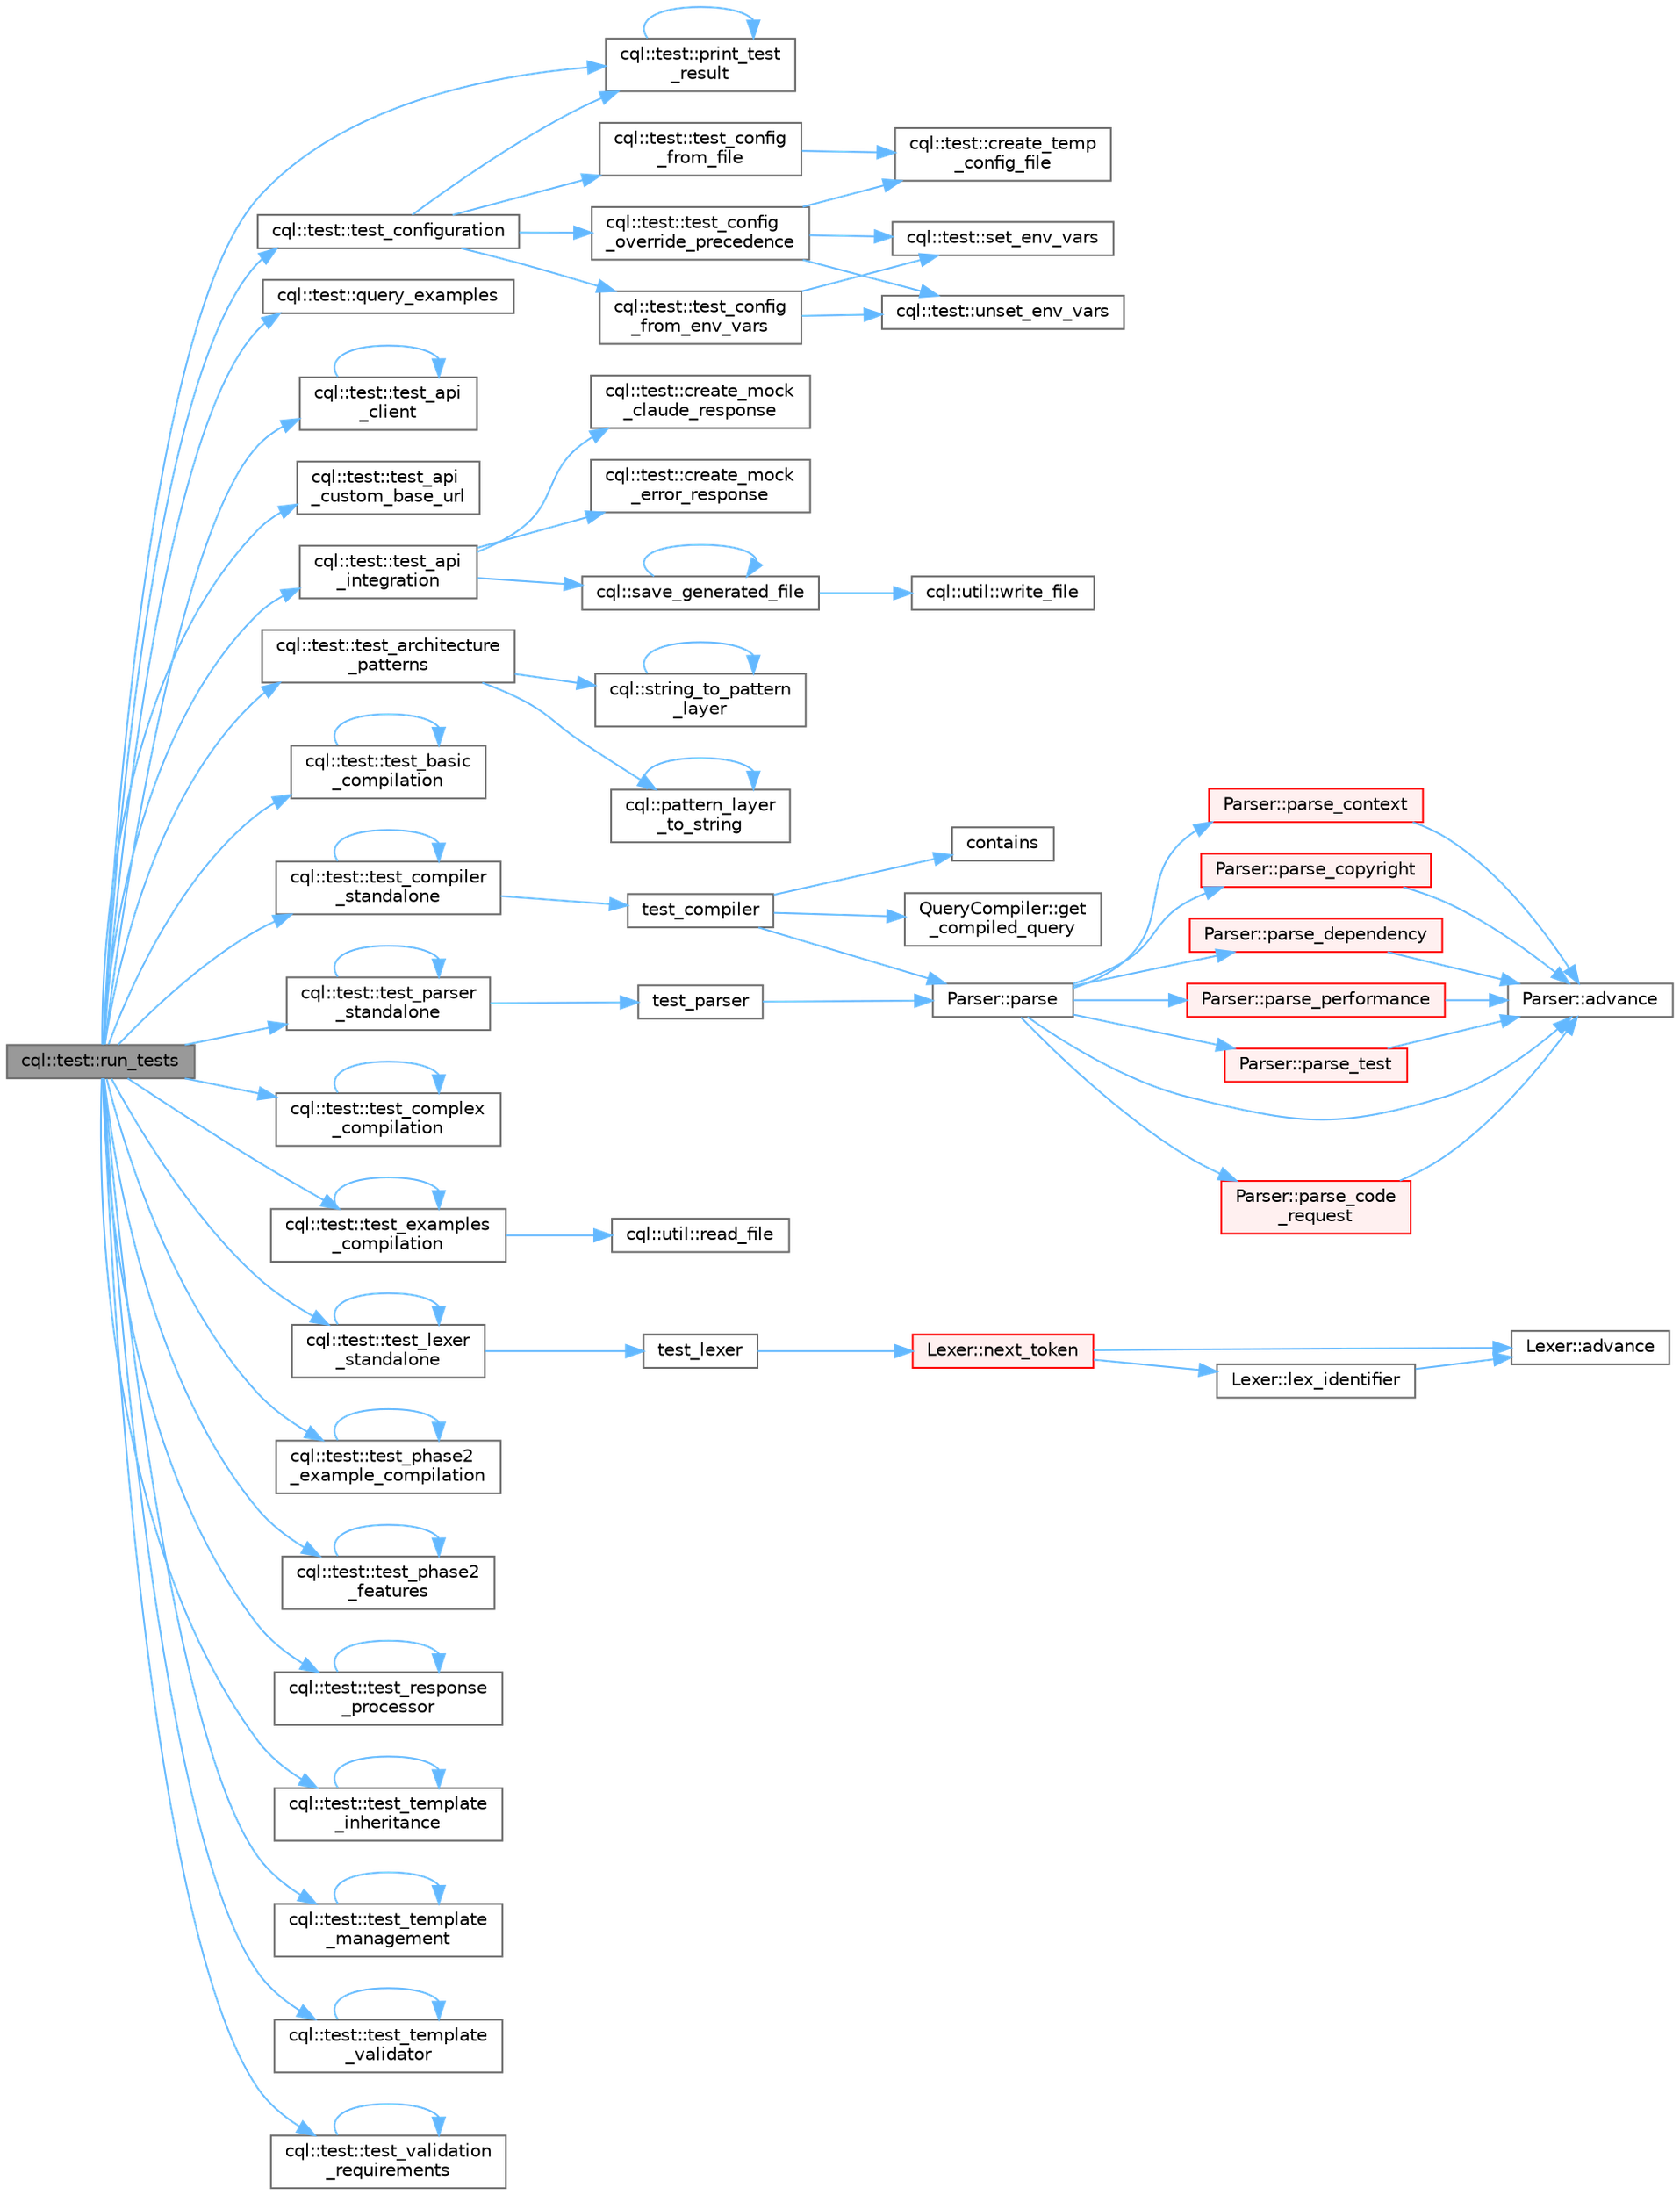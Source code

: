 digraph "cql::test::run_tests"
{
 // INTERACTIVE_SVG=YES
 // LATEX_PDF_SIZE
  bgcolor="transparent";
  edge [fontname=Helvetica,fontsize=10,labelfontname=Helvetica,labelfontsize=10];
  node [fontname=Helvetica,fontsize=10,shape=box,height=0.2,width=0.4];
  rankdir="LR";
  Node1 [id="Node000001",label="cql::test::run_tests",height=0.2,width=0.4,color="gray40", fillcolor="grey60", style="filled", fontcolor="black",tooltip=" "];
  Node1 -> Node2 [id="edge1_Node000001_Node000002",color="steelblue1",style="solid",tooltip=" "];
  Node2 [id="Node000002",label="cql::test::print_test\l_result",height=0.2,width=0.4,color="grey40", fillcolor="white", style="filled",URL="$namespacecql_1_1test.html#aba09c88300fea957163e098f7b117f07",tooltip=" "];
  Node2 -> Node2 [id="edge2_Node000002_Node000002",color="steelblue1",style="solid",tooltip=" "];
  Node1 -> Node3 [id="edge3_Node000001_Node000003",color="steelblue1",style="solid",tooltip=" "];
  Node3 [id="Node000003",label="cql::test::query_examples",height=0.2,width=0.4,color="grey40", fillcolor="white", style="filled",URL="$namespacecql_1_1test.html#a8ead7e5fd2de1c591d4be5ee1227875f",tooltip=" "];
  Node1 -> Node4 [id="edge4_Node000001_Node000004",color="steelblue1",style="solid",tooltip=" "];
  Node4 [id="Node000004",label="cql::test::test_api\l_client",height=0.2,width=0.4,color="grey40", fillcolor="white", style="filled",URL="$namespacecql_1_1test.html#a8d0ee116fa4cefc9bbda617b6a9e1414",tooltip=" "];
  Node4 -> Node4 [id="edge5_Node000004_Node000004",color="steelblue1",style="solid",tooltip=" "];
  Node1 -> Node5 [id="edge6_Node000001_Node000005",color="steelblue1",style="solid",tooltip=" "];
  Node5 [id="Node000005",label="cql::test::test_api\l_custom_base_url",height=0.2,width=0.4,color="grey40", fillcolor="white", style="filled",URL="$namespacecql_1_1test.html#a01aa2de036ef38de0b75ae4e799c8212",tooltip="Test for ApiClient with custom base URL support."];
  Node1 -> Node6 [id="edge7_Node000001_Node000006",color="steelblue1",style="solid",tooltip=" "];
  Node6 [id="Node000006",label="cql::test::test_api\l_integration",height=0.2,width=0.4,color="grey40", fillcolor="white", style="filled",URL="$namespacecql_1_1test.html#a1fdf1208f8e0380164cc49d0366b0e28",tooltip="Integration test for ApiClient and ResponseProcessor with a mock server."];
  Node6 -> Node7 [id="edge8_Node000006_Node000007",color="steelblue1",style="solid",tooltip=" "];
  Node7 [id="Node000007",label="cql::test::create_mock\l_claude_response",height=0.2,width=0.4,color="grey40", fillcolor="white", style="filled",URL="$namespacecql_1_1test.html#ab167e6484957b0f12f26c281c4437ec9",tooltip=" "];
  Node6 -> Node8 [id="edge9_Node000006_Node000008",color="steelblue1",style="solid",tooltip=" "];
  Node8 [id="Node000008",label="cql::test::create_mock\l_error_response",height=0.2,width=0.4,color="grey40", fillcolor="white", style="filled",URL="$namespacecql_1_1test.html#aaeb1e8cc81d93e5eb90f36330286c03e",tooltip=" "];
  Node6 -> Node9 [id="edge10_Node000006_Node000009",color="steelblue1",style="solid",tooltip=" "];
  Node9 [id="Node000009",label="cql::save_generated_file",height=0.2,width=0.4,color="grey40", fillcolor="white", style="filled",URL="$namespacecql.html#adf99c8a0ad539b1c9ec49e7744ea7468",tooltip=" "];
  Node9 -> Node9 [id="edge11_Node000009_Node000009",color="steelblue1",style="solid",tooltip=" "];
  Node9 -> Node10 [id="edge12_Node000009_Node000010",color="steelblue1",style="solid",tooltip=" "];
  Node10 [id="Node000010",label="cql::util::write_file",height=0.2,width=0.4,color="grey40", fillcolor="white", style="filled",URL="$namespacecql_1_1util.html#a61d0a7a06eb7c79b61f04c06e79dcd87",tooltip=" "];
  Node1 -> Node11 [id="edge13_Node000001_Node000011",color="steelblue1",style="solid",tooltip=" "];
  Node11 [id="Node000011",label="cql::test::test_architecture\l_patterns",height=0.2,width=0.4,color="grey40", fillcolor="white", style="filled",URL="$namespacecql_1_1test.html#abe15658c221a524eab5af9b0a7b8f501",tooltip=" "];
  Node11 -> Node12 [id="edge14_Node000011_Node000012",color="steelblue1",style="solid",tooltip=" "];
  Node12 [id="Node000012",label="cql::pattern_layer\l_to_string",height=0.2,width=0.4,color="grey40", fillcolor="white", style="filled",URL="$namespacecql.html#a95a29083e0bcb55425fb7cfb9ba739b5",tooltip=" "];
  Node12 -> Node12 [id="edge15_Node000012_Node000012",color="steelblue1",style="solid",tooltip=" "];
  Node11 -> Node13 [id="edge16_Node000011_Node000013",color="steelblue1",style="solid",tooltip=" "];
  Node13 [id="Node000013",label="cql::string_to_pattern\l_layer",height=0.2,width=0.4,color="grey40", fillcolor="white", style="filled",URL="$namespacecql.html#a6e34c13dadfba3d307eae4862a24966f",tooltip=" "];
  Node13 -> Node13 [id="edge17_Node000013_Node000013",color="steelblue1",style="solid",tooltip=" "];
  Node1 -> Node14 [id="edge18_Node000001_Node000014",color="steelblue1",style="solid",tooltip=" "];
  Node14 [id="Node000014",label="cql::test::test_basic\l_compilation",height=0.2,width=0.4,color="grey40", fillcolor="white", style="filled",URL="$namespacecql_1_1test.html#a5b4e3fb09e74ae613e300189cb44d1ab",tooltip=" "];
  Node14 -> Node14 [id="edge19_Node000014_Node000014",color="steelblue1",style="solid",tooltip=" "];
  Node1 -> Node15 [id="edge20_Node000001_Node000015",color="steelblue1",style="solid",tooltip=" "];
  Node15 [id="Node000015",label="cql::test::test_compiler\l_standalone",height=0.2,width=0.4,color="grey40", fillcolor="white", style="filled",URL="$namespacecql_1_1test.html#ad872f4be99d69d5bee302087794169df",tooltip=" "];
  Node15 -> Node16 [id="edge21_Node000015_Node000016",color="steelblue1",style="solid",tooltip=" "];
  Node16 [id="Node000016",label="test_compiler",height=0.2,width=0.4,color="grey40", fillcolor="white", style="filled",URL="$cql_8cpp.html#a4156c4e4f50367154ea9cd96577efe13",tooltip=" "];
  Node16 -> Node17 [id="edge22_Node000016_Node000017",color="steelblue1",style="solid",tooltip=" "];
  Node17 [id="Node000017",label="contains",height=0.2,width=0.4,color="grey40", fillcolor="white", style="filled",URL="$cql_8cpp.html#abefbe64c8b86052717827df9574199de",tooltip=" "];
  Node16 -> Node18 [id="edge23_Node000016_Node000018",color="steelblue1",style="solid",tooltip=" "];
  Node18 [id="Node000018",label="QueryCompiler::get\l_compiled_query",height=0.2,width=0.4,color="grey40", fillcolor="white", style="filled",URL="$class_query_compiler.html#a1388810fdc7a7baea96dc14446350d7f",tooltip=" "];
  Node16 -> Node19 [id="edge24_Node000016_Node000019",color="steelblue1",style="solid",tooltip=" "];
  Node19 [id="Node000019",label="Parser::parse",height=0.2,width=0.4,color="grey40", fillcolor="white", style="filled",URL="$class_parser.html#a5bb9e2439834d492b5bf186fec35ff3e",tooltip=" "];
  Node19 -> Node20 [id="edge25_Node000019_Node000020",color="steelblue1",style="solid",tooltip=" "];
  Node20 [id="Node000020",label="Parser::advance",height=0.2,width=0.4,color="grey40", fillcolor="white", style="filled",URL="$class_parser.html#add1eddb7d0c761330d9a90a08638a762",tooltip=" "];
  Node19 -> Node21 [id="edge26_Node000019_Node000021",color="steelblue1",style="solid",tooltip=" "];
  Node21 [id="Node000021",label="Parser::parse_code\l_request",height=0.2,width=0.4,color="red", fillcolor="#FFF0F0", style="filled",URL="$class_parser.html#a5c664ca81f7065fc0a8eb9763da29bb8",tooltip=" "];
  Node21 -> Node20 [id="edge27_Node000021_Node000020",color="steelblue1",style="solid",tooltip=" "];
  Node19 -> Node24 [id="edge28_Node000019_Node000024",color="steelblue1",style="solid",tooltip=" "];
  Node24 [id="Node000024",label="Parser::parse_context",height=0.2,width=0.4,color="red", fillcolor="#FFF0F0", style="filled",URL="$class_parser.html#ad9bf18edcaded14fa81e8b510a1d18a0",tooltip=" "];
  Node24 -> Node20 [id="edge29_Node000024_Node000020",color="steelblue1",style="solid",tooltip=" "];
  Node19 -> Node25 [id="edge30_Node000019_Node000025",color="steelblue1",style="solid",tooltip=" "];
  Node25 [id="Node000025",label="Parser::parse_copyright",height=0.2,width=0.4,color="red", fillcolor="#FFF0F0", style="filled",URL="$class_parser.html#a54d829f3e12cd2252095aec80168308a",tooltip=" "];
  Node25 -> Node20 [id="edge31_Node000025_Node000020",color="steelblue1",style="solid",tooltip=" "];
  Node19 -> Node26 [id="edge32_Node000019_Node000026",color="steelblue1",style="solid",tooltip=" "];
  Node26 [id="Node000026",label="Parser::parse_dependency",height=0.2,width=0.4,color="red", fillcolor="#FFF0F0", style="filled",URL="$class_parser.html#af2772a020de828eadc2b366c9e14f93c",tooltip=" "];
  Node26 -> Node20 [id="edge33_Node000026_Node000020",color="steelblue1",style="solid",tooltip=" "];
  Node19 -> Node27 [id="edge34_Node000019_Node000027",color="steelblue1",style="solid",tooltip=" "];
  Node27 [id="Node000027",label="Parser::parse_performance",height=0.2,width=0.4,color="red", fillcolor="#FFF0F0", style="filled",URL="$class_parser.html#a5ef46cced24a5b30aa81e6155f74ed1e",tooltip=" "];
  Node27 -> Node20 [id="edge35_Node000027_Node000020",color="steelblue1",style="solid",tooltip=" "];
  Node19 -> Node28 [id="edge36_Node000019_Node000028",color="steelblue1",style="solid",tooltip=" "];
  Node28 [id="Node000028",label="Parser::parse_test",height=0.2,width=0.4,color="red", fillcolor="#FFF0F0", style="filled",URL="$class_parser.html#a2438151ab55251ef4ec963b1c12ecf8f",tooltip=" "];
  Node28 -> Node20 [id="edge37_Node000028_Node000020",color="steelblue1",style="solid",tooltip=" "];
  Node15 -> Node15 [id="edge38_Node000015_Node000015",color="steelblue1",style="solid",tooltip=" "];
  Node1 -> Node29 [id="edge39_Node000001_Node000029",color="steelblue1",style="solid",tooltip=" "];
  Node29 [id="Node000029",label="cql::test::test_complex\l_compilation",height=0.2,width=0.4,color="grey40", fillcolor="white", style="filled",URL="$namespacecql_1_1test.html#a90642b355959edf27a726f97d5ef46b8",tooltip=" "];
  Node29 -> Node29 [id="edge40_Node000029_Node000029",color="steelblue1",style="solid",tooltip=" "];
  Node1 -> Node30 [id="edge41_Node000001_Node000030",color="steelblue1",style="solid",tooltip=" "];
  Node30 [id="Node000030",label="cql::test::test_configuration",height=0.2,width=0.4,color="grey40", fillcolor="white", style="filled",URL="$namespacecql_1_1test.html#a0a952cfd3057f0fc750bd61f979e13d8",tooltip="Run all configuration tests."];
  Node30 -> Node2 [id="edge42_Node000030_Node000002",color="steelblue1",style="solid",tooltip=" "];
  Node30 -> Node31 [id="edge43_Node000030_Node000031",color="steelblue1",style="solid",tooltip=" "];
  Node31 [id="Node000031",label="cql::test::test_config\l_from_env_vars",height=0.2,width=0.4,color="grey40", fillcolor="white", style="filled",URL="$namespacecql_1_1test.html#ae42f8076307c597a891d59d96109ea47",tooltip="Test loading configuration from environment variables."];
  Node31 -> Node32 [id="edge44_Node000031_Node000032",color="steelblue1",style="solid",tooltip=" "];
  Node32 [id="Node000032",label="cql::test::set_env_vars",height=0.2,width=0.4,color="grey40", fillcolor="white", style="filled",URL="$namespacecql_1_1test.html#a6546a58994b858292ead6dcd2336cc63",tooltip="Helper function to set environment variables."];
  Node31 -> Node33 [id="edge45_Node000031_Node000033",color="steelblue1",style="solid",tooltip=" "];
  Node33 [id="Node000033",label="cql::test::unset_env_vars",height=0.2,width=0.4,color="grey40", fillcolor="white", style="filled",URL="$namespacecql_1_1test.html#a2181f19597ee7f23b09f1e36602fe530",tooltip="Helper function to unset environment variables."];
  Node30 -> Node34 [id="edge46_Node000030_Node000034",color="steelblue1",style="solid",tooltip=" "];
  Node34 [id="Node000034",label="cql::test::test_config\l_from_file",height=0.2,width=0.4,color="grey40", fillcolor="white", style="filled",URL="$namespacecql_1_1test.html#a114277eb91868971468d8b37da554727",tooltip="Test loading configuration from a config file."];
  Node34 -> Node35 [id="edge47_Node000034_Node000035",color="steelblue1",style="solid",tooltip=" "];
  Node35 [id="Node000035",label="cql::test::create_temp\l_config_file",height=0.2,width=0.4,color="grey40", fillcolor="white", style="filled",URL="$namespacecql_1_1test.html#a3cc63eb07ca141024a925b1a7854b541",tooltip="Helper function to create a temporary config file."];
  Node30 -> Node36 [id="edge48_Node000030_Node000036",color="steelblue1",style="solid",tooltip=" "];
  Node36 [id="Node000036",label="cql::test::test_config\l_override_precedence",height=0.2,width=0.4,color="grey40", fillcolor="white", style="filled",URL="$namespacecql_1_1test.html#ae6c3559f462def1cb5b12ec532ce6f29",tooltip="Test configuration override precedence (env vars should override file values)"];
  Node36 -> Node35 [id="edge49_Node000036_Node000035",color="steelblue1",style="solid",tooltip=" "];
  Node36 -> Node32 [id="edge50_Node000036_Node000032",color="steelblue1",style="solid",tooltip=" "];
  Node36 -> Node33 [id="edge51_Node000036_Node000033",color="steelblue1",style="solid",tooltip=" "];
  Node1 -> Node37 [id="edge52_Node000001_Node000037",color="steelblue1",style="solid",tooltip=" "];
  Node37 [id="Node000037",label="cql::test::test_examples\l_compilation",height=0.2,width=0.4,color="grey40", fillcolor="white", style="filled",URL="$namespacecql_1_1test.html#a66fde246b8db49634d15d14e2719b4bb",tooltip=" "];
  Node37 -> Node38 [id="edge53_Node000037_Node000038",color="steelblue1",style="solid",tooltip=" "];
  Node38 [id="Node000038",label="cql::util::read_file",height=0.2,width=0.4,color="grey40", fillcolor="white", style="filled",URL="$namespacecql_1_1util.html#a67627b43a128d9b6dd939fc3efdc16c7",tooltip=" "];
  Node37 -> Node37 [id="edge54_Node000037_Node000037",color="steelblue1",style="solid",tooltip=" "];
  Node1 -> Node39 [id="edge55_Node000001_Node000039",color="steelblue1",style="solid",tooltip=" "];
  Node39 [id="Node000039",label="cql::test::test_lexer\l_standalone",height=0.2,width=0.4,color="grey40", fillcolor="white", style="filled",URL="$namespacecql_1_1test.html#a0ad5c4ab842cb246ab7de609a56d4759",tooltip=" "];
  Node39 -> Node40 [id="edge56_Node000039_Node000040",color="steelblue1",style="solid",tooltip=" "];
  Node40 [id="Node000040",label="test_lexer",height=0.2,width=0.4,color="grey40", fillcolor="white", style="filled",URL="$cql_8cpp.html#a8bc8613bb28b43dafbb3f96e2d1e3560",tooltip=" "];
  Node40 -> Node41 [id="edge57_Node000040_Node000041",color="steelblue1",style="solid",tooltip=" "];
  Node41 [id="Node000041",label="Lexer::next_token",height=0.2,width=0.4,color="red", fillcolor="#FFF0F0", style="filled",URL="$class_lexer.html#af3512c0a04c13c2a5324bee3ab330349",tooltip=" "];
  Node41 -> Node42 [id="edge58_Node000041_Node000042",color="steelblue1",style="solid",tooltip=" "];
  Node42 [id="Node000042",label="Lexer::advance",height=0.2,width=0.4,color="grey40", fillcolor="white", style="filled",URL="$class_lexer.html#ae75fc1b2d0eb0ed52dbe15f41279e975",tooltip=" "];
  Node41 -> Node43 [id="edge59_Node000041_Node000043",color="steelblue1",style="solid",tooltip=" "];
  Node43 [id="Node000043",label="Lexer::lex_identifier",height=0.2,width=0.4,color="grey40", fillcolor="white", style="filled",URL="$class_lexer.html#a2a331707d3bb91584218c11839895a11",tooltip=" "];
  Node43 -> Node42 [id="edge60_Node000043_Node000042",color="steelblue1",style="solid",tooltip=" "];
  Node39 -> Node39 [id="edge61_Node000039_Node000039",color="steelblue1",style="solid",tooltip=" "];
  Node1 -> Node47 [id="edge62_Node000001_Node000047",color="steelblue1",style="solid",tooltip=" "];
  Node47 [id="Node000047",label="cql::test::test_parser\l_standalone",height=0.2,width=0.4,color="grey40", fillcolor="white", style="filled",URL="$namespacecql_1_1test.html#ac6dd3239ba7c925051cd06d5097f943a",tooltip=" "];
  Node47 -> Node48 [id="edge63_Node000047_Node000048",color="steelblue1",style="solid",tooltip=" "];
  Node48 [id="Node000048",label="test_parser",height=0.2,width=0.4,color="grey40", fillcolor="white", style="filled",URL="$cql_8cpp.html#aac57b95bbc750834707c2d670a5c8186",tooltip=" "];
  Node48 -> Node19 [id="edge64_Node000048_Node000019",color="steelblue1",style="solid",tooltip=" "];
  Node47 -> Node47 [id="edge65_Node000047_Node000047",color="steelblue1",style="solid",tooltip=" "];
  Node1 -> Node49 [id="edge66_Node000001_Node000049",color="steelblue1",style="solid",tooltip=" "];
  Node49 [id="Node000049",label="cql::test::test_phase2\l_example_compilation",height=0.2,width=0.4,color="grey40", fillcolor="white", style="filled",URL="$namespacecql_1_1test.html#a0bb7b84280830de3e24b5eaf506a5c07",tooltip=" "];
  Node49 -> Node49 [id="edge67_Node000049_Node000049",color="steelblue1",style="solid",tooltip=" "];
  Node1 -> Node50 [id="edge68_Node000001_Node000050",color="steelblue1",style="solid",tooltip=" "];
  Node50 [id="Node000050",label="cql::test::test_phase2\l_features",height=0.2,width=0.4,color="grey40", fillcolor="white", style="filled",URL="$namespacecql_1_1test.html#ae267abb88406dd805449e67196e7dec3",tooltip=" "];
  Node50 -> Node50 [id="edge69_Node000050_Node000050",color="steelblue1",style="solid",tooltip=" "];
  Node1 -> Node51 [id="edge70_Node000001_Node000051",color="steelblue1",style="solid",tooltip=" "];
  Node51 [id="Node000051",label="cql::test::test_response\l_processor",height=0.2,width=0.4,color="grey40", fillcolor="white", style="filled",URL="$namespacecql_1_1test.html#ab1481a0f3491f8e998e6c3e6d390944e",tooltip=" "];
  Node51 -> Node51 [id="edge71_Node000051_Node000051",color="steelblue1",style="solid",tooltip=" "];
  Node1 -> Node52 [id="edge72_Node000001_Node000052",color="steelblue1",style="solid",tooltip=" "];
  Node52 [id="Node000052",label="cql::test::test_template\l_inheritance",height=0.2,width=0.4,color="grey40", fillcolor="white", style="filled",URL="$namespacecql_1_1test.html#ae141cc803e775569b55ae1ddf922803b",tooltip=" "];
  Node52 -> Node52 [id="edge73_Node000052_Node000052",color="steelblue1",style="solid",tooltip=" "];
  Node1 -> Node53 [id="edge74_Node000001_Node000053",color="steelblue1",style="solid",tooltip=" "];
  Node53 [id="Node000053",label="cql::test::test_template\l_management",height=0.2,width=0.4,color="grey40", fillcolor="white", style="filled",URL="$namespacecql_1_1test.html#a0c9496c8eaa3db3099cbdd2a7f984085",tooltip=" "];
  Node53 -> Node53 [id="edge75_Node000053_Node000053",color="steelblue1",style="solid",tooltip=" "];
  Node1 -> Node54 [id="edge76_Node000001_Node000054",color="steelblue1",style="solid",tooltip=" "];
  Node54 [id="Node000054",label="cql::test::test_template\l_validator",height=0.2,width=0.4,color="grey40", fillcolor="white", style="filled",URL="$namespacecql_1_1test.html#ae752f9530f4316f59bf72573401a729d",tooltip=" "];
  Node54 -> Node54 [id="edge77_Node000054_Node000054",color="steelblue1",style="solid",tooltip=" "];
  Node1 -> Node55 [id="edge78_Node000001_Node000055",color="steelblue1",style="solid",tooltip=" "];
  Node55 [id="Node000055",label="cql::test::test_validation\l_requirements",height=0.2,width=0.4,color="grey40", fillcolor="white", style="filled",URL="$namespacecql_1_1test.html#abd01c719d4862789747e1de2de0de543",tooltip=" "];
  Node55 -> Node55 [id="edge79_Node000055_Node000055",color="steelblue1",style="solid",tooltip=" "];
}
